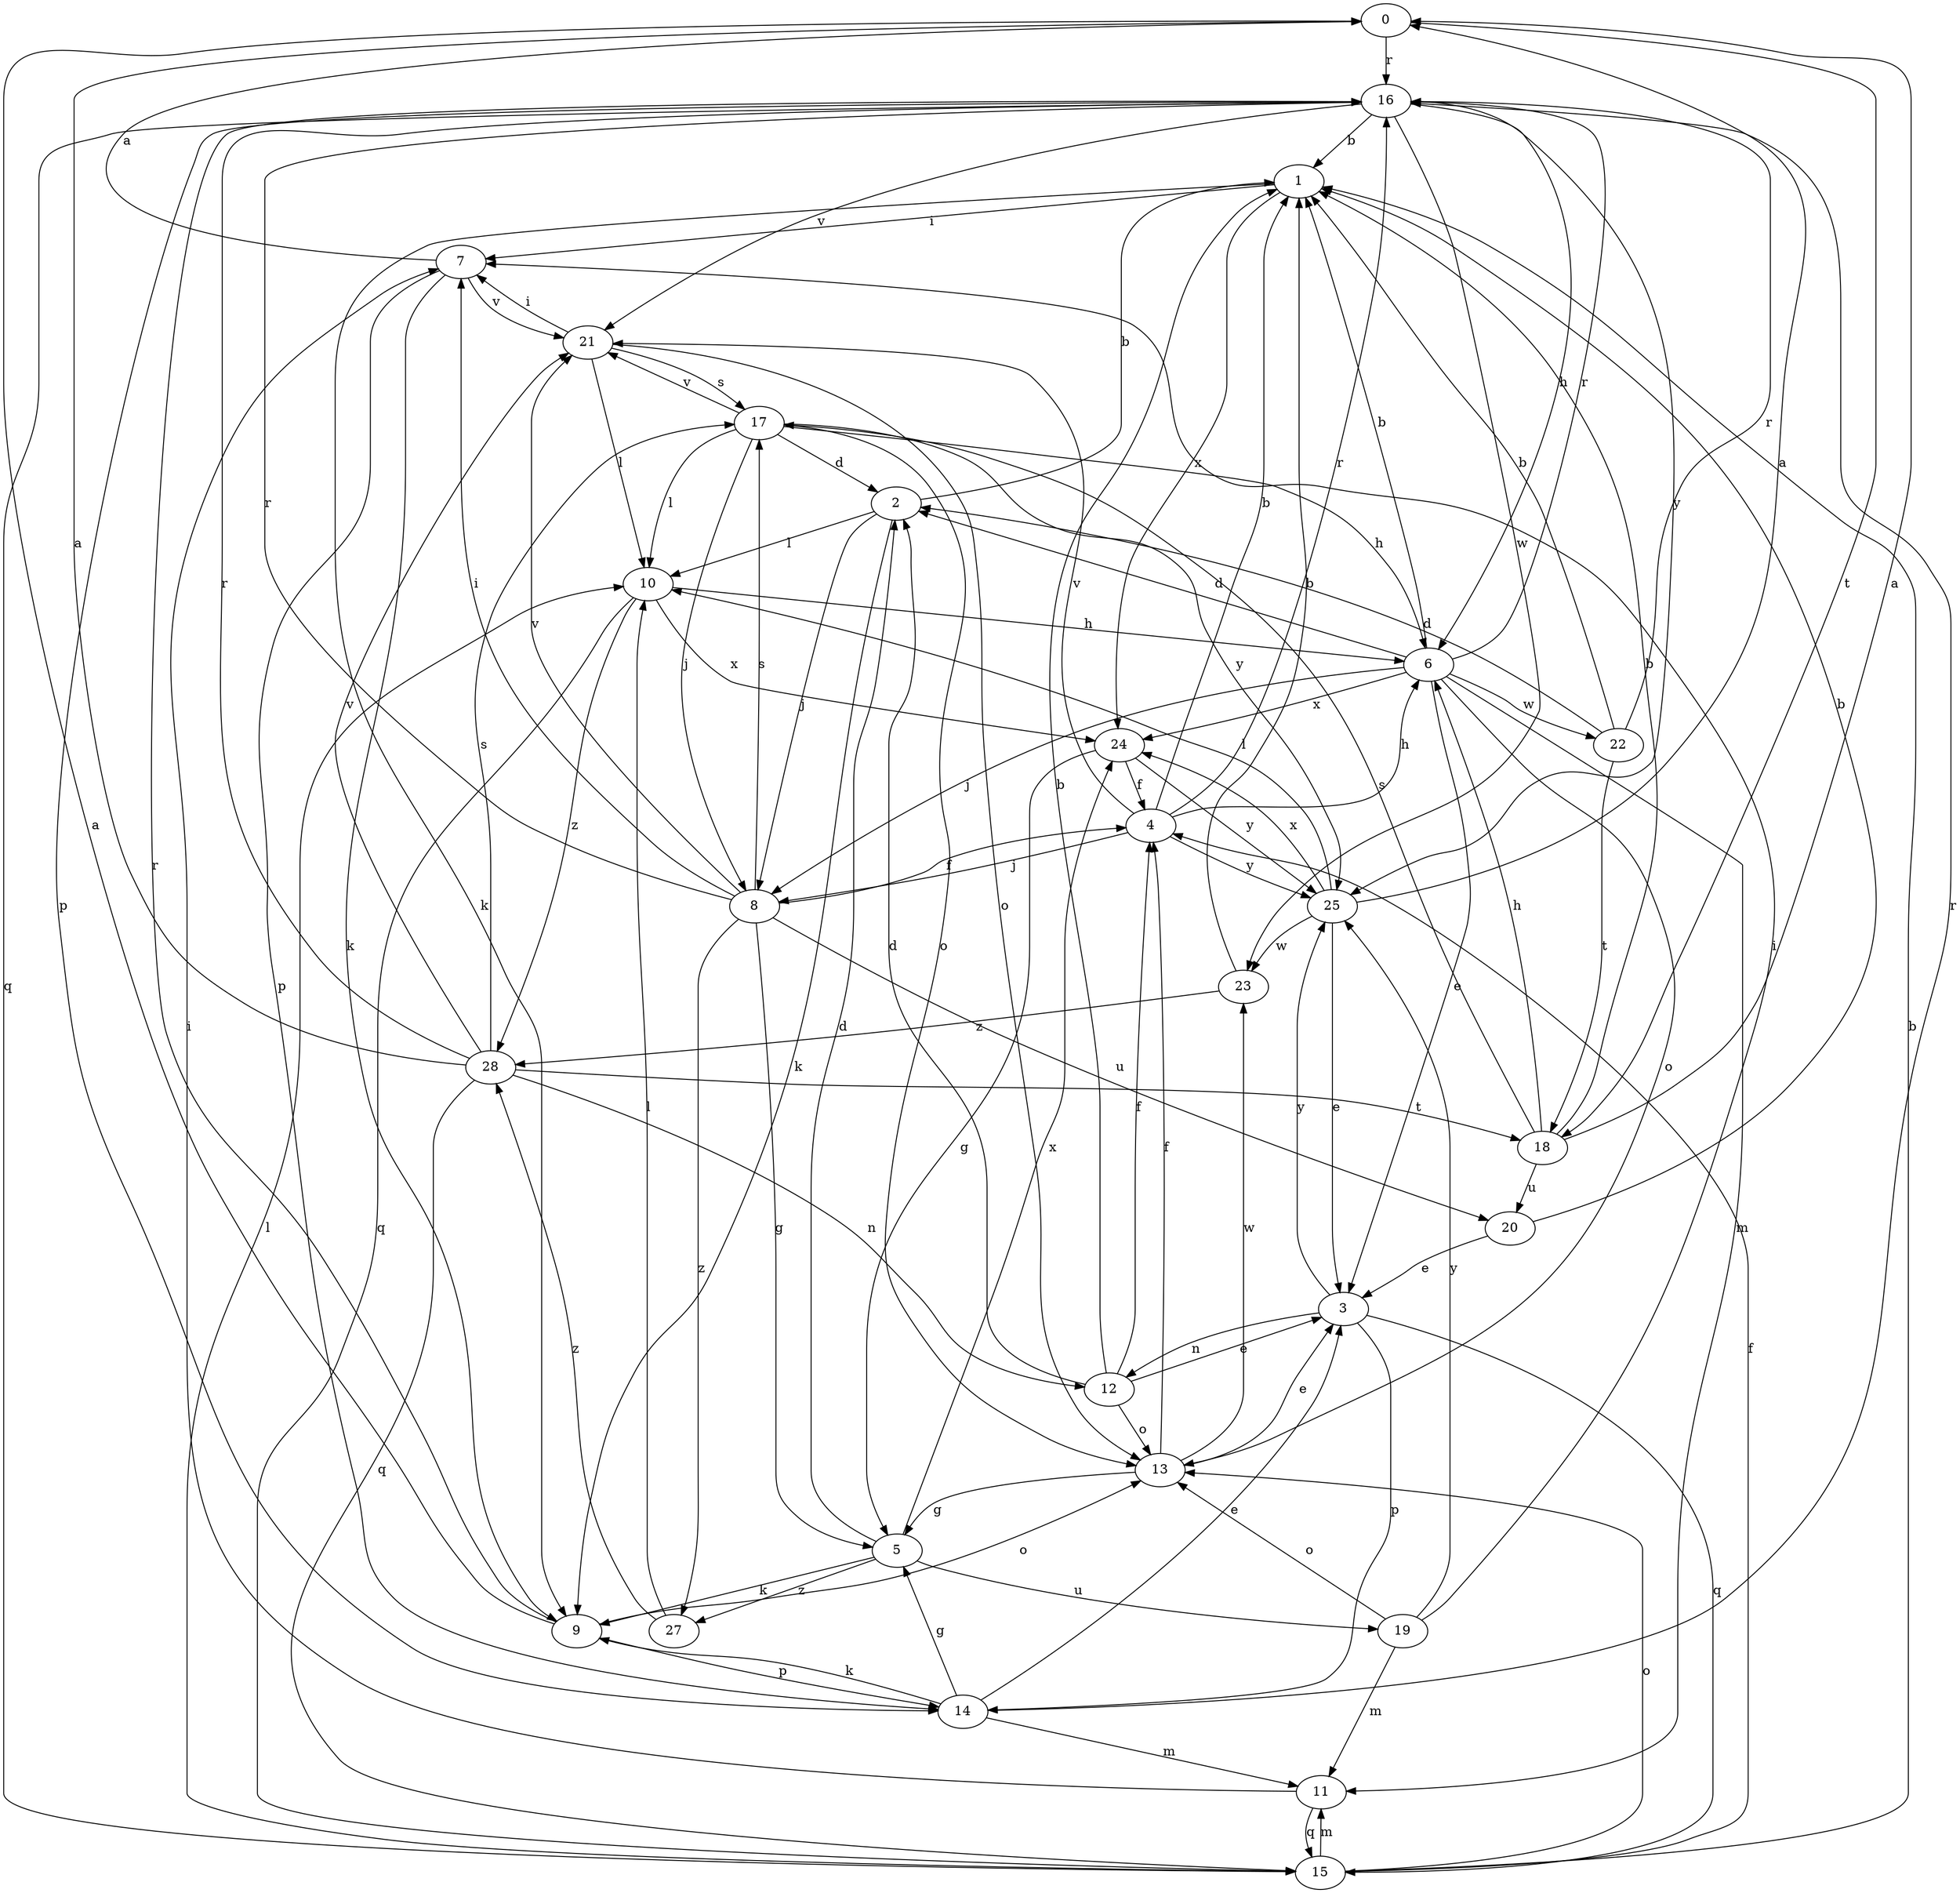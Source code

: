 strict digraph  {
0;
1;
2;
3;
4;
5;
6;
7;
8;
9;
10;
11;
12;
13;
14;
15;
16;
17;
18;
19;
20;
21;
22;
23;
24;
25;
27;
28;
0 -> 16  [label=r];
0 -> 18  [label=t];
1 -> 7  [label=i];
1 -> 9  [label=k];
1 -> 24  [label=x];
2 -> 1  [label=b];
2 -> 8  [label=j];
2 -> 9  [label=k];
2 -> 10  [label=l];
3 -> 12  [label=n];
3 -> 14  [label=p];
3 -> 15  [label=q];
3 -> 25  [label=y];
4 -> 1  [label=b];
4 -> 6  [label=h];
4 -> 8  [label=j];
4 -> 16  [label=r];
4 -> 21  [label=v];
4 -> 25  [label=y];
5 -> 2  [label=d];
5 -> 9  [label=k];
5 -> 19  [label=u];
5 -> 24  [label=x];
5 -> 27  [label=z];
6 -> 1  [label=b];
6 -> 2  [label=d];
6 -> 3  [label=e];
6 -> 8  [label=j];
6 -> 11  [label=m];
6 -> 13  [label=o];
6 -> 16  [label=r];
6 -> 22  [label=w];
6 -> 24  [label=x];
7 -> 0  [label=a];
7 -> 9  [label=k];
7 -> 14  [label=p];
7 -> 21  [label=v];
8 -> 4  [label=f];
8 -> 5  [label=g];
8 -> 7  [label=i];
8 -> 16  [label=r];
8 -> 17  [label=s];
8 -> 20  [label=u];
8 -> 21  [label=v];
8 -> 27  [label=z];
9 -> 0  [label=a];
9 -> 13  [label=o];
9 -> 14  [label=p];
9 -> 16  [label=r];
10 -> 6  [label=h];
10 -> 15  [label=q];
10 -> 24  [label=x];
10 -> 28  [label=z];
11 -> 7  [label=i];
11 -> 15  [label=q];
12 -> 1  [label=b];
12 -> 2  [label=d];
12 -> 3  [label=e];
12 -> 4  [label=f];
12 -> 13  [label=o];
13 -> 3  [label=e];
13 -> 4  [label=f];
13 -> 5  [label=g];
13 -> 23  [label=w];
14 -> 3  [label=e];
14 -> 5  [label=g];
14 -> 9  [label=k];
14 -> 11  [label=m];
14 -> 16  [label=r];
15 -> 1  [label=b];
15 -> 4  [label=f];
15 -> 10  [label=l];
15 -> 11  [label=m];
15 -> 13  [label=o];
16 -> 1  [label=b];
16 -> 6  [label=h];
16 -> 14  [label=p];
16 -> 15  [label=q];
16 -> 21  [label=v];
16 -> 23  [label=w];
16 -> 25  [label=y];
17 -> 2  [label=d];
17 -> 6  [label=h];
17 -> 8  [label=j];
17 -> 10  [label=l];
17 -> 13  [label=o];
17 -> 21  [label=v];
17 -> 25  [label=y];
18 -> 0  [label=a];
18 -> 1  [label=b];
18 -> 6  [label=h];
18 -> 17  [label=s];
18 -> 20  [label=u];
19 -> 7  [label=i];
19 -> 11  [label=m];
19 -> 13  [label=o];
19 -> 25  [label=y];
20 -> 1  [label=b];
20 -> 3  [label=e];
21 -> 7  [label=i];
21 -> 10  [label=l];
21 -> 13  [label=o];
21 -> 17  [label=s];
22 -> 1  [label=b];
22 -> 2  [label=d];
22 -> 16  [label=r];
22 -> 18  [label=t];
23 -> 1  [label=b];
23 -> 28  [label=z];
24 -> 4  [label=f];
24 -> 5  [label=g];
24 -> 25  [label=y];
25 -> 0  [label=a];
25 -> 3  [label=e];
25 -> 10  [label=l];
25 -> 23  [label=w];
25 -> 24  [label=x];
27 -> 10  [label=l];
27 -> 28  [label=z];
28 -> 0  [label=a];
28 -> 12  [label=n];
28 -> 15  [label=q];
28 -> 16  [label=r];
28 -> 17  [label=s];
28 -> 18  [label=t];
28 -> 21  [label=v];
}
